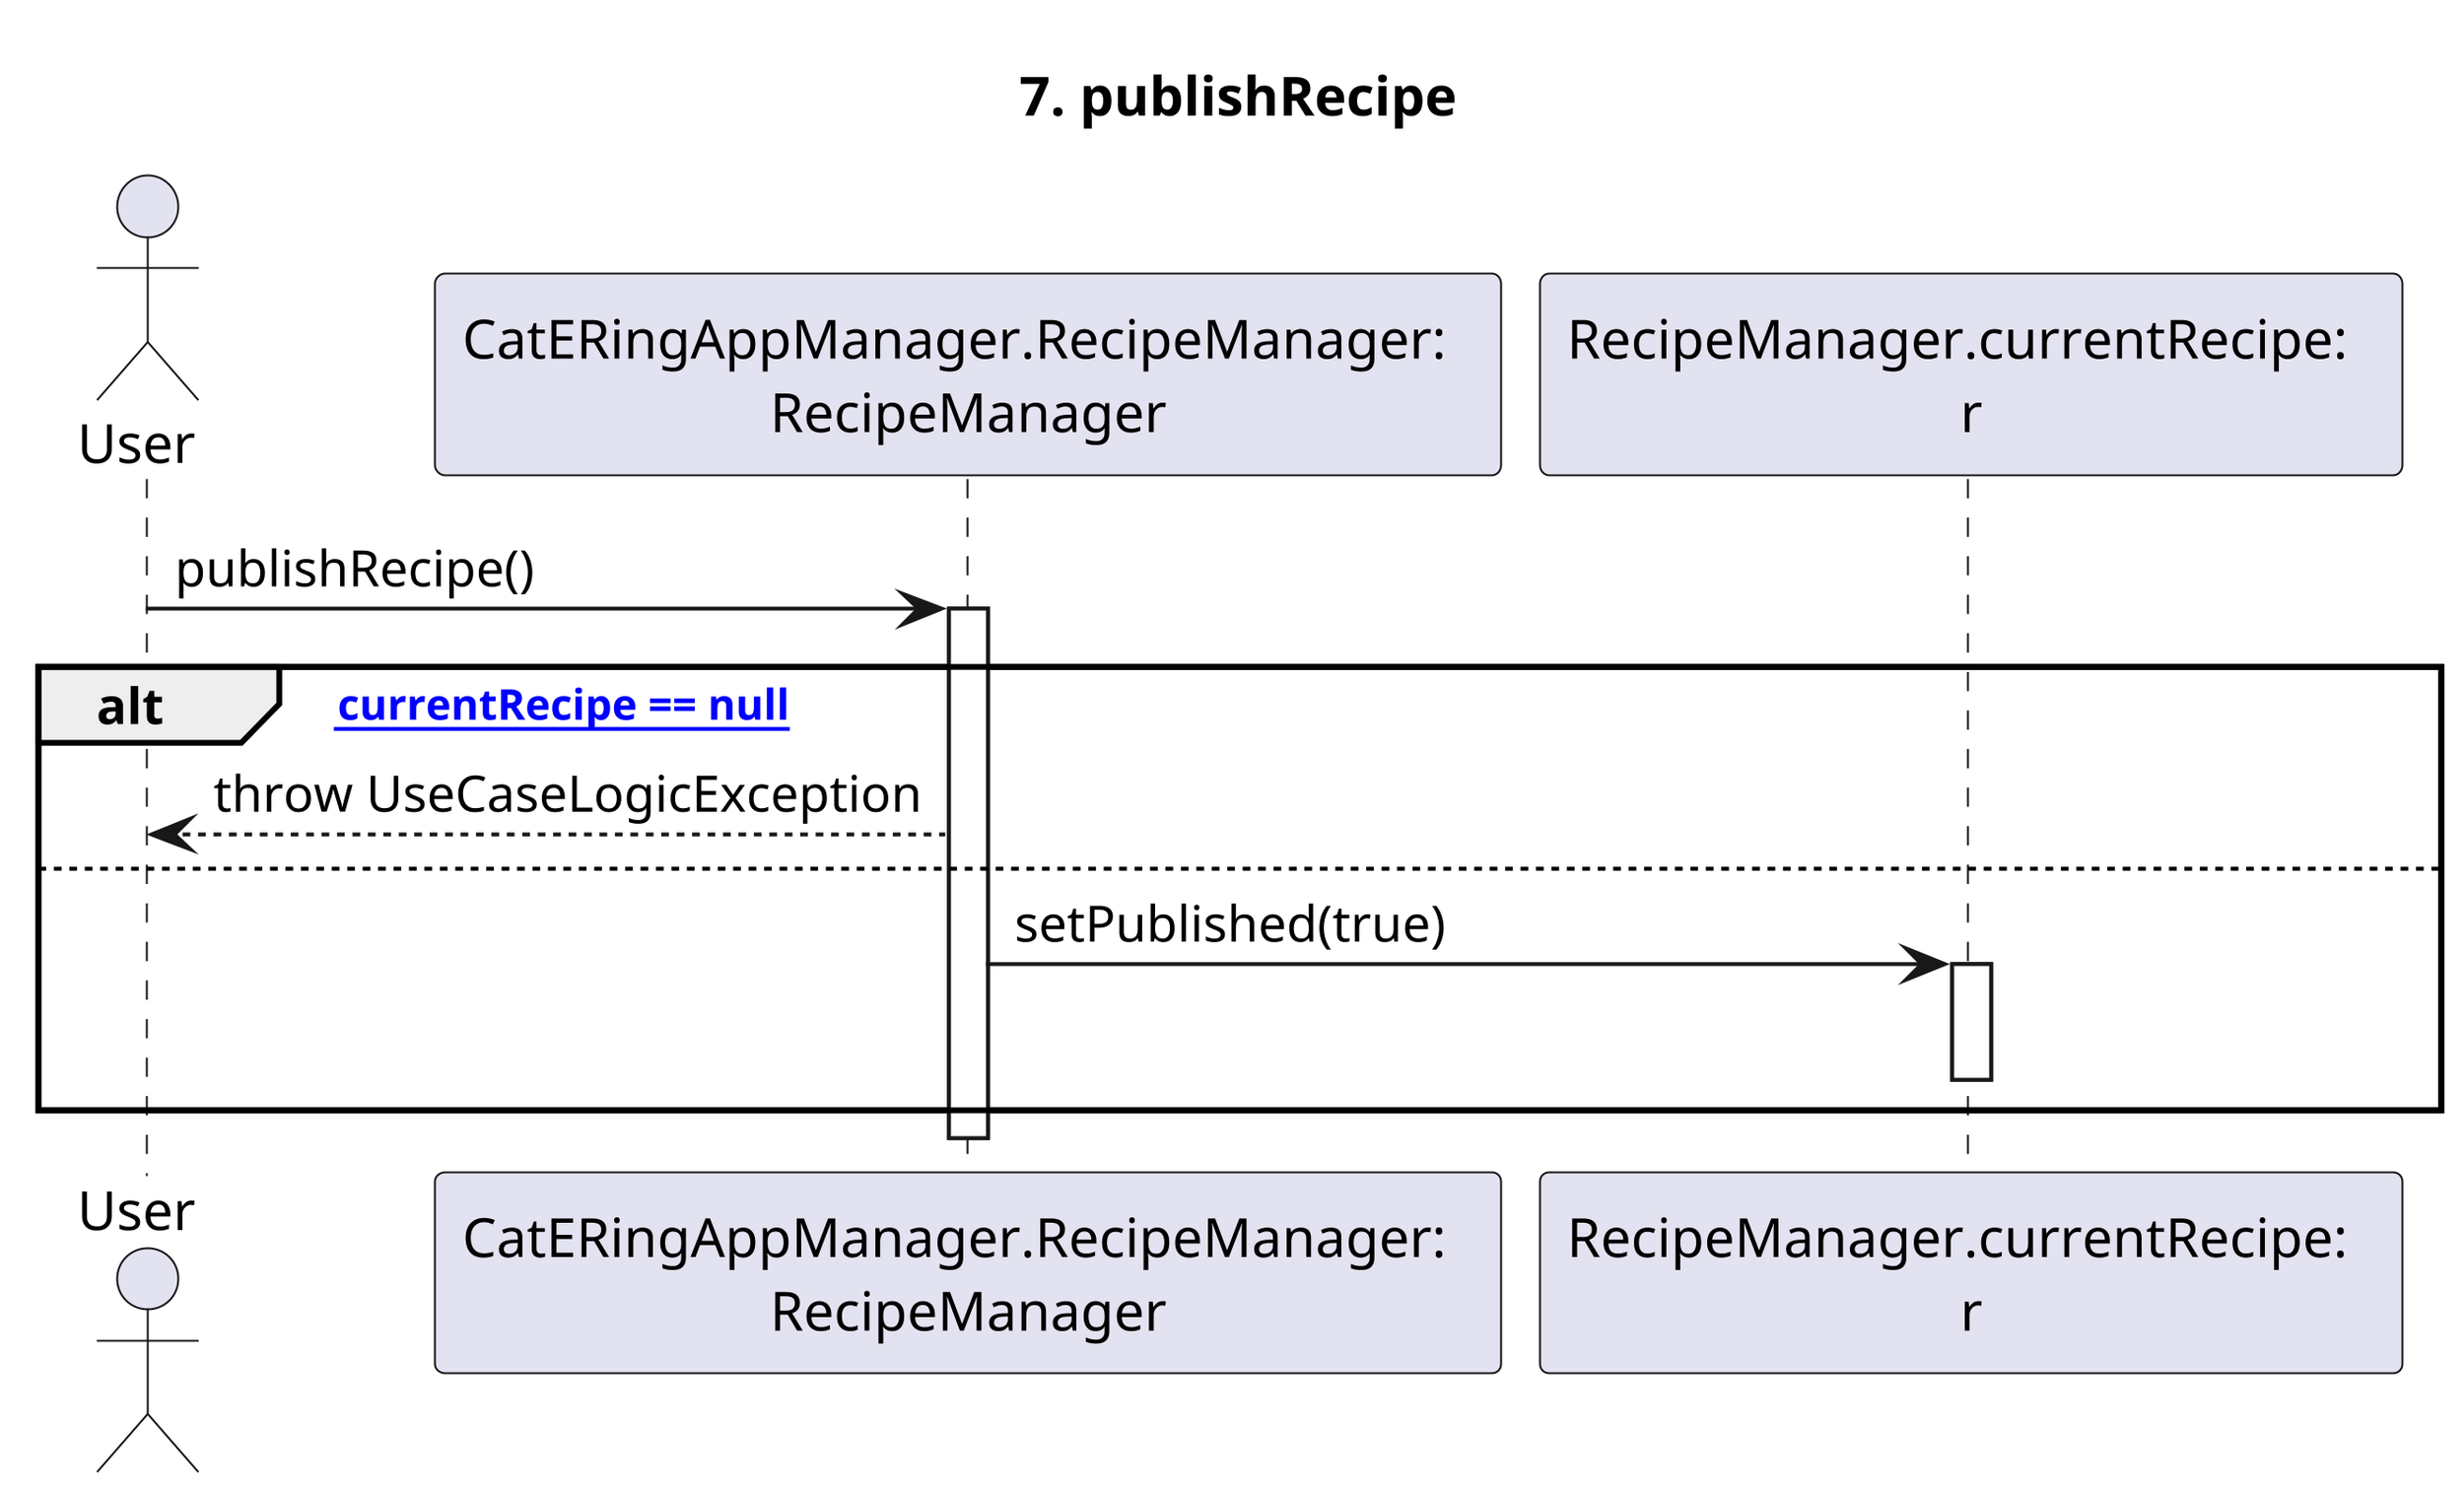 @startuml

skinparam Dpi 400

title: 7. publishRecipe

Actor User
Participant "CatERingAppManager.RecipeManager:  \nRecipeManager" as RM
Participant "RecipeManager.currentRecipe:  \nr" as CR

User -> RM: publishRecipe()
Activate RM

alt ["currentRecipe == null"]
	RM --> User: throw UseCaseLogicException
else 
	RM -> CR: setPublished(true)
	Activate CR
	Deactivate CR
end
Deactivate RM


@enduml
